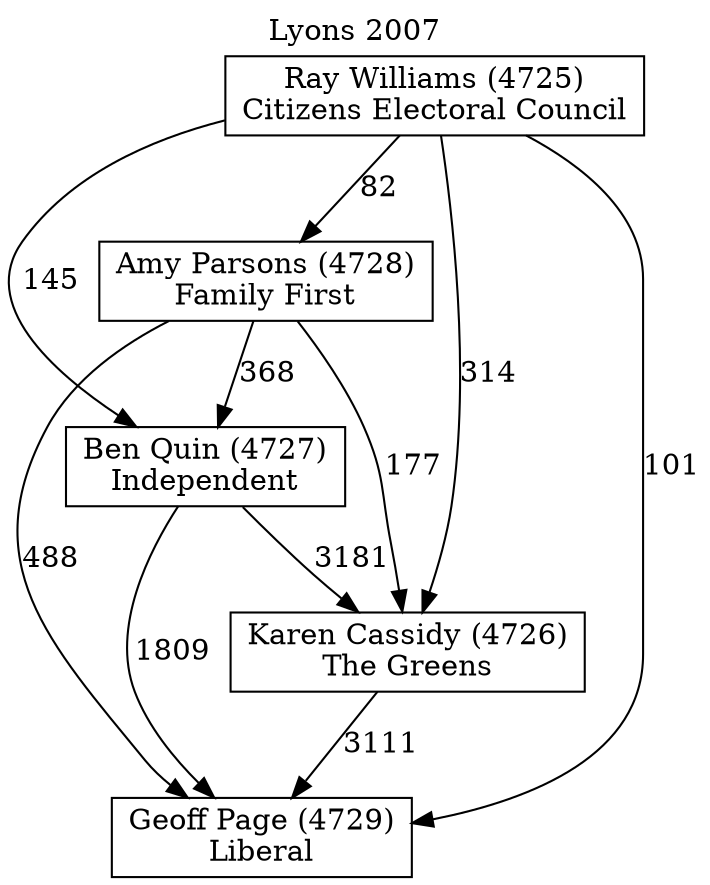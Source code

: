// House preference flow
digraph "Geoff Page (4729)_Lyons_2007" {
	graph [label="Lyons 2007" labelloc=t mclimit=10]
	node [shape=box]
	"Geoff Page (4729)" [label="Geoff Page (4729)
Liberal"]
	"Karen Cassidy (4726)" [label="Karen Cassidy (4726)
The Greens"]
	"Ben Quin (4727)" [label="Ben Quin (4727)
Independent"]
	"Amy Parsons (4728)" [label="Amy Parsons (4728)
Family First"]
	"Ray Williams (4725)" [label="Ray Williams (4725)
Citizens Electoral Council"]
	"Karen Cassidy (4726)" -> "Geoff Page (4729)" [label=3111]
	"Ben Quin (4727)" -> "Karen Cassidy (4726)" [label=3181]
	"Amy Parsons (4728)" -> "Ben Quin (4727)" [label=368]
	"Ray Williams (4725)" -> "Amy Parsons (4728)" [label=82]
	"Ben Quin (4727)" -> "Geoff Page (4729)" [label=1809]
	"Amy Parsons (4728)" -> "Geoff Page (4729)" [label=488]
	"Ray Williams (4725)" -> "Geoff Page (4729)" [label=101]
	"Ray Williams (4725)" -> "Ben Quin (4727)" [label=145]
	"Amy Parsons (4728)" -> "Karen Cassidy (4726)" [label=177]
	"Ray Williams (4725)" -> "Karen Cassidy (4726)" [label=314]
}
